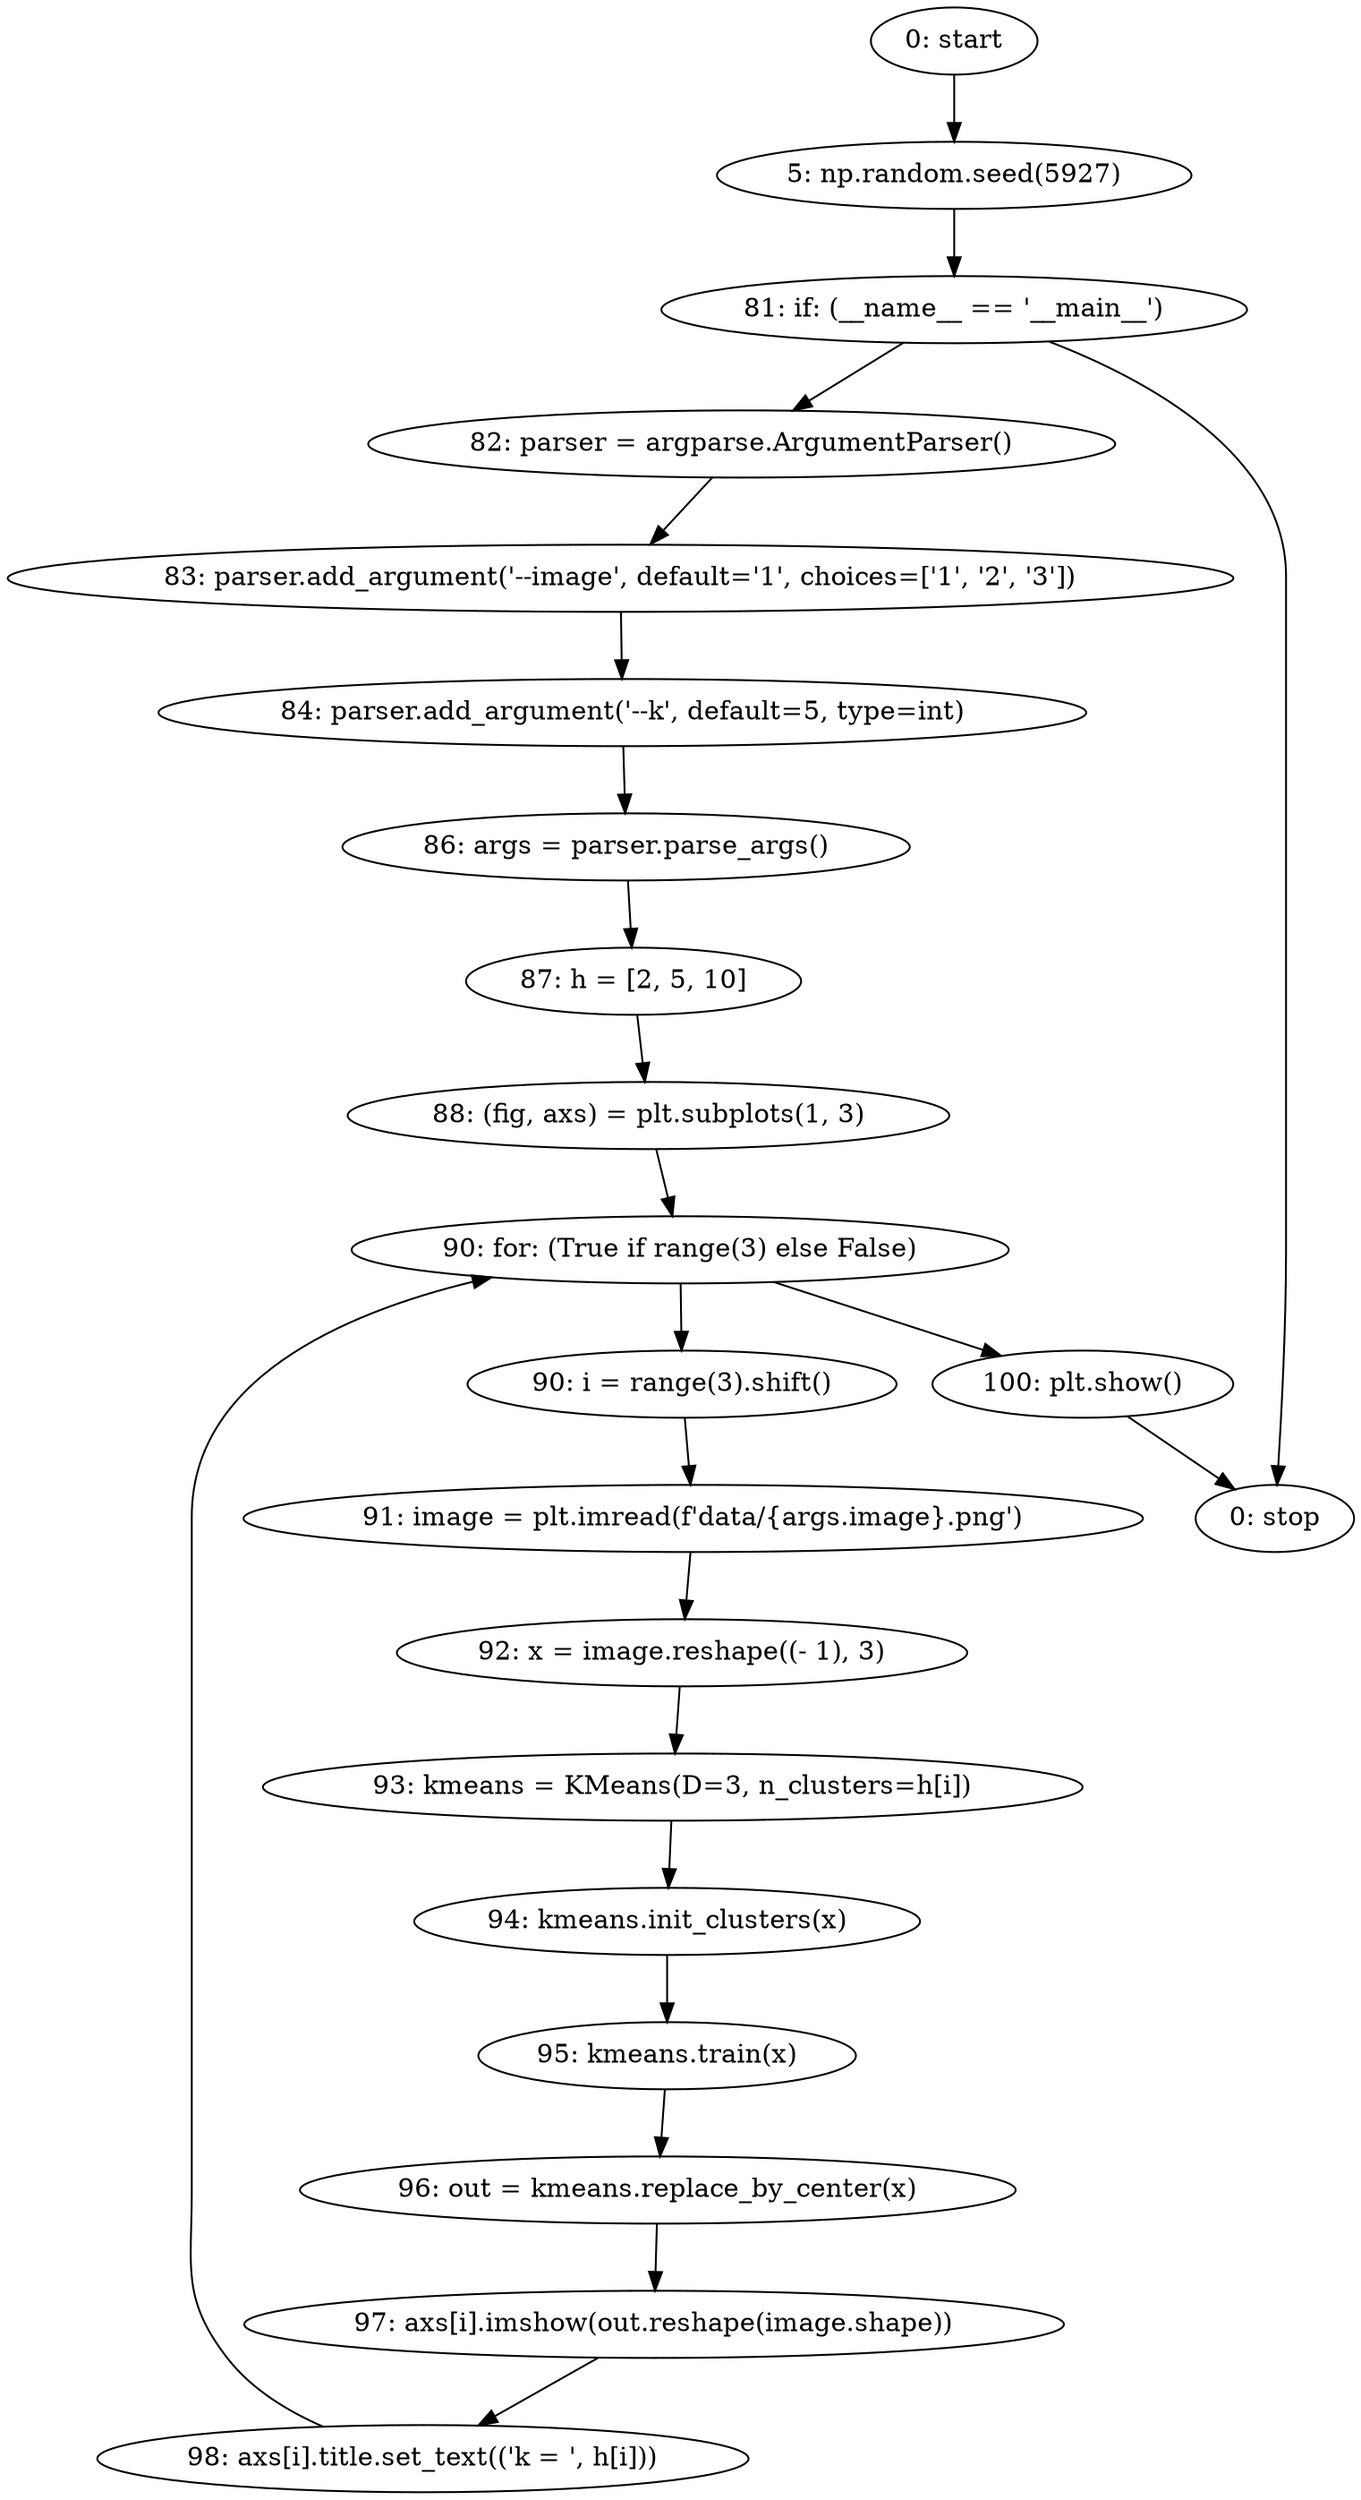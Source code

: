 strict digraph "" {
	node [label="\N"];
	0	 [label="0: start"];
	1	 [label="5: np.random.seed(5927)"];
	0 -> 1;
	2	 [label="81: if: (__name__ == '__main__')"];
	1 -> 2;
	3	 [label="82: parser = argparse.ArgumentParser()"];
	2 -> 3;
	20	 [label="0: stop"];
	2 -> 20;
	4	 [label="83: parser.add_argument('--image', default='1', choices=['1', '2', '3'])"];
	3 -> 4;
	5	 [label="84: parser.add_argument('--k', default=5, type=int)"];
	4 -> 5;
	6	 [label="86: args = parser.parse_args()"];
	5 -> 6;
	7	 [label="87: h = [2, 5, 10]"];
	6 -> 7;
	8	 [label="88: (fig, axs) = plt.subplots(1, 3)"];
	7 -> 8;
	9	 [label="90: for: (True if range(3) else False)"];
	8 -> 9;
	10	 [label="90: i = range(3).shift()"];
	9 -> 10;
	19	 [label="100: plt.show()"];
	9 -> 19;
	11	 [label="91: image = plt.imread(f'data/{args.image}.png')"];
	10 -> 11;
	19 -> 20;
	18	 [label="98: axs[i].title.set_text(('k = ', h[i]))"];
	18 -> 9;
	12	 [label="92: x = image.reshape((- 1), 3)"];
	11 -> 12;
	13	 [label="93: kmeans = KMeans(D=3, n_clusters=h[i])"];
	12 -> 13;
	14	 [label="94: kmeans.init_clusters(x)"];
	13 -> 14;
	15	 [label="95: kmeans.train(x)"];
	14 -> 15;
	16	 [label="96: out = kmeans.replace_by_center(x)"];
	15 -> 16;
	17	 [label="97: axs[i].imshow(out.reshape(image.shape))"];
	16 -> 17;
	17 -> 18;
}

